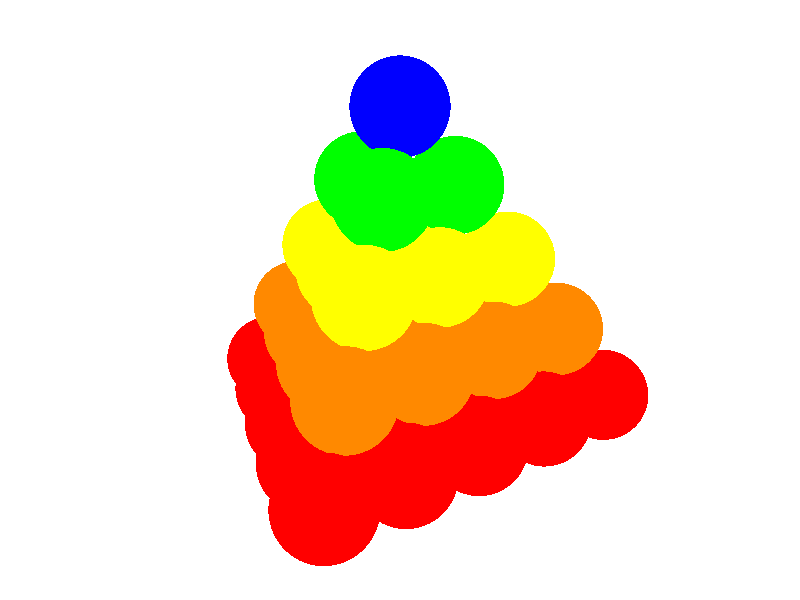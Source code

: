   #include "colors.inc"   
#include "functions.inc"  
#include "stones.inc" // pre-defined scene elements
#include "textures.inc" // pre-defined scene elements
#include "shapes.inc"
#include "glass.inc"
#include "metals.inc"
#include "woods.inc"
 
  #max_trace_level 15
  #declare sq = 1/sqrt(2);
  #declare vx = <2,0,0>;
  #declare vy = <1,0,sqrt(3)>;
  #declare vz = <1,sqrt(8/3),sqrt(1/3)>;   
  
  #declare tt = finish{phong 1};  
 
  #declare my_sphere =
  sphere { <0,1,0>,1 finish{ diffuse 0.85 reflection 0.2 roughness 0 metallic}};
 
  camera {
    location <-15,11,-12>
    right <2/3,0,0>
    up <0,1/2,0>
    look_at 4*vz-<0,3,0>
  }
         
  background { color White }        
  light_source {<-15,20,-35> color rgb <1,0.8,0.7>}
  light_source {<-15,20,-5> color rgb <1,0.8,0.7>}  
  

 
 

 
  union {
  object { my_sphere translate 0 pigment{Red}}
  object { my_sphere translate vx pigment{Red}}
  object { my_sphere translate vy pigment{Red}}
  object { my_sphere translate vx+vx pigment{Red}}
  object { my_sphere translate vx+vy pigment{Red}}
  object { my_sphere translate vy+vy pigment{Red}}
  object { my_sphere translate vx+vx+vx pigment{Red}}
  object { my_sphere translate vx+vx+vy pigment{Red}}
  object { my_sphere translate vx+vy+vy pigment{Red}}
  object { my_sphere translate vy+vy+vy pigment{Red}}
  object { my_sphere translate vx+vx+vx+vx pigment{Red}}
  object { my_sphere translate vx+vx+vx+vy pigment{Red}}
  object { my_sphere translate vx+vx+vy+vy pigment{Red}}
  object { my_sphere translate vx+vy+vy+vy pigment{Red}}
  object { my_sphere translate vy+vy+vy+vy pigment{Red}}
 
  object { my_sphere translate 0+vz pigment{OrangeRed}}
  object { my_sphere translate vx+vz pigment{OrangeRed}}
  object { my_sphere translate vy+vz pigment{OrangeRed}}
  object { my_sphere translate vx+vx+vz pigment{OrangeRed}}
  object { my_sphere translate vx+vy+vz pigment{OrangeRed}}
  object { my_sphere translate vy+vy+vz pigment{OrangeRed}}
  object { my_sphere translate vx+vx+vx+vz pigment{OrangeRed}}
  object { my_sphere translate vx+vx+vy+vz pigment{OrangeRed}}
  object { my_sphere translate vx+vy+vy+vz pigment{OrangeRed}}
  object { my_sphere translate vy+vy+vy+vz pigment{OrangeRed}}
 
  object { my_sphere translate 0+vz+vz pigment{Yellow}}
  object { my_sphere translate vx+vz+vz pigment{Yellow}}
  object { my_sphere translate vy+vz+vz pigment{Yellow}}
  object { my_sphere translate vx+vx+vz+vz pigment{Yellow}}
  object { my_sphere translate vx+vy+vz+vz pigment{Yellow}}
  object { my_sphere translate vy+vy+vz+vz pigment{Yellow}}
 
  object { my_sphere translate 0+vz+vz+vz pigment{Green}}
  object { my_sphere translate vx+vz+vz+vz pigment{Green}}
  object { my_sphere translate vy+vz+vz+vz pigment{Green}}
 
  object { my_sphere translate 0+vz+vz+vz+vz pigment{Blue}}
  translate -4*vz
  rotate <0,10,0>
  translate 4*vz
  }
